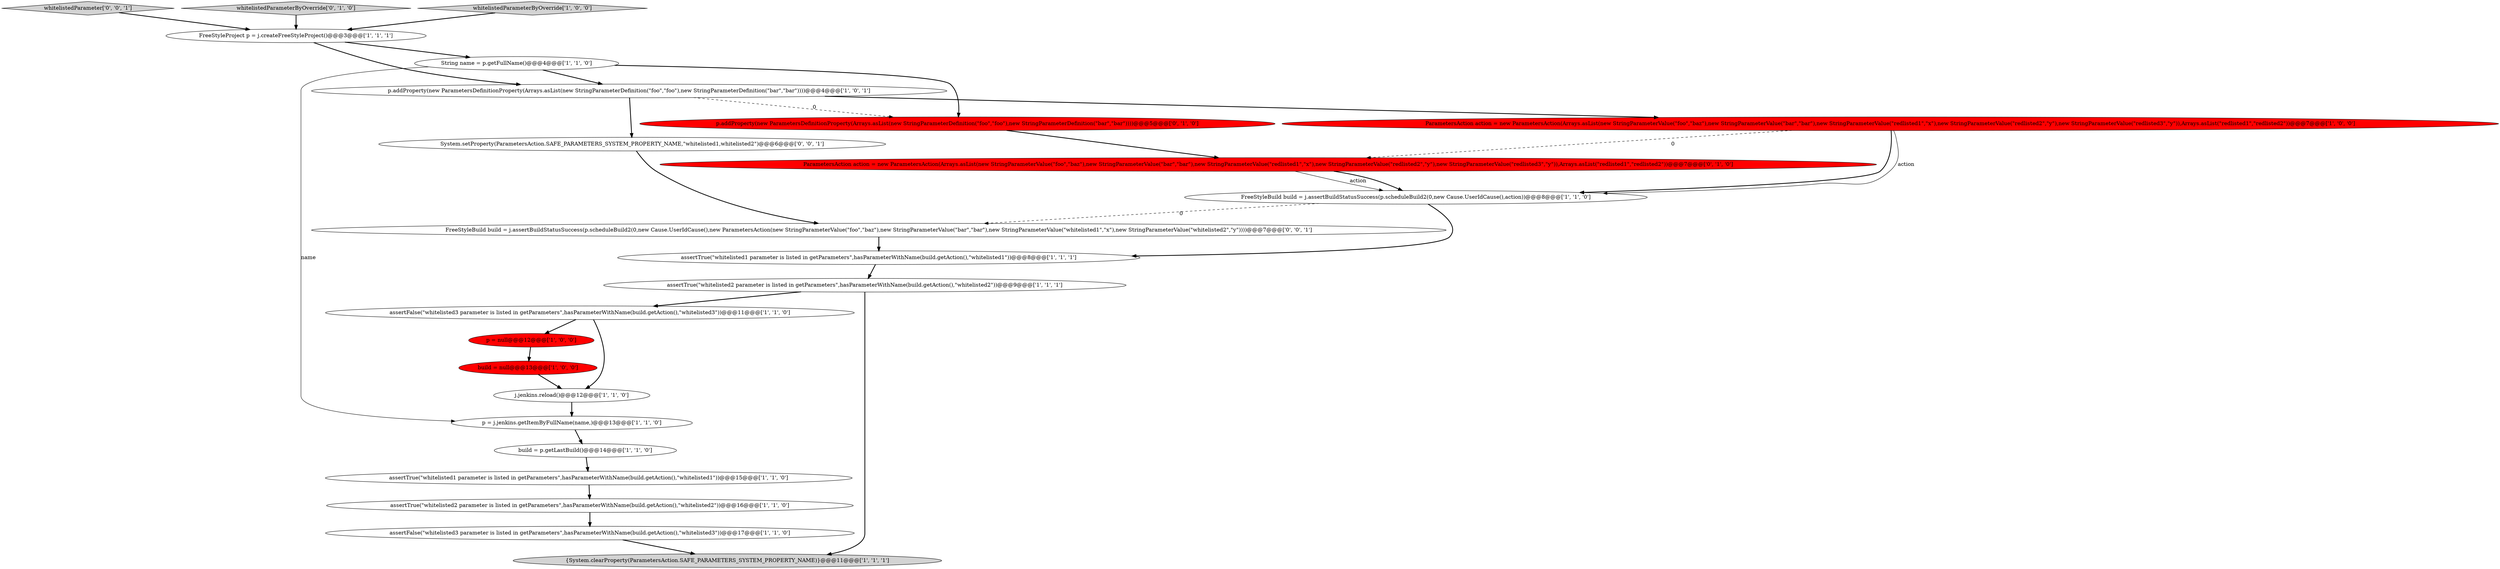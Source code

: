 digraph {
10 [style = filled, label = "FreeStyleProject p = j.createFreeStyleProject()@@@3@@@['1', '1', '1']", fillcolor = white, shape = ellipse image = "AAA0AAABBB1BBB"];
23 [style = filled, label = "System.setProperty(ParametersAction.SAFE_PARAMETERS_SYSTEM_PROPERTY_NAME,\"whitelisted1,whitelisted2\")@@@6@@@['0', '0', '1']", fillcolor = white, shape = ellipse image = "AAA0AAABBB3BBB"];
7 [style = filled, label = "assertTrue(\"whitelisted2 parameter is listed in getParameters\",hasParameterWithName(build.getAction(),\"whitelisted2\"))@@@9@@@['1', '1', '1']", fillcolor = white, shape = ellipse image = "AAA0AAABBB1BBB"];
15 [style = filled, label = "String name = p.getFullName()@@@4@@@['1', '1', '0']", fillcolor = white, shape = ellipse image = "AAA0AAABBB1BBB"];
1 [style = filled, label = "build = p.getLastBuild()@@@14@@@['1', '1', '0']", fillcolor = white, shape = ellipse image = "AAA0AAABBB1BBB"];
0 [style = filled, label = "j.jenkins.reload()@@@12@@@['1', '1', '0']", fillcolor = white, shape = ellipse image = "AAA0AAABBB1BBB"];
6 [style = filled, label = "assertFalse(\"whitelisted3 parameter is listed in getParameters\",hasParameterWithName(build.getAction(),\"whitelisted3\"))@@@11@@@['1', '1', '0']", fillcolor = white, shape = ellipse image = "AAA0AAABBB1BBB"];
18 [style = filled, label = "p.addProperty(new ParametersDefinitionProperty(Arrays.asList(new StringParameterDefinition(\"foo\",\"foo\"),new StringParameterDefinition(\"bar\",\"bar\"))))@@@5@@@['0', '1', '0']", fillcolor = red, shape = ellipse image = "AAA1AAABBB2BBB"];
13 [style = filled, label = "assertTrue(\"whitelisted1 parameter is listed in getParameters\",hasParameterWithName(build.getAction(),\"whitelisted1\"))@@@8@@@['1', '1', '1']", fillcolor = white, shape = ellipse image = "AAA0AAABBB1BBB"];
5 [style = filled, label = "assertTrue(\"whitelisted2 parameter is listed in getParameters\",hasParameterWithName(build.getAction(),\"whitelisted2\"))@@@16@@@['1', '1', '0']", fillcolor = white, shape = ellipse image = "AAA0AAABBB1BBB"];
19 [style = filled, label = "ParametersAction action = new ParametersAction(Arrays.asList(new StringParameterValue(\"foo\",\"baz\"),new StringParameterValue(\"bar\",\"bar\"),new StringParameterValue(\"redlisted1\",\"x\"),new StringParameterValue(\"redlisted2\",\"y\"),new StringParameterValue(\"redlisted3\",\"y\")),Arrays.asList(\"redlisted1\",\"redlisted2\"))@@@7@@@['0', '1', '0']", fillcolor = red, shape = ellipse image = "AAA1AAABBB2BBB"];
2 [style = filled, label = "FreeStyleBuild build = j.assertBuildStatusSuccess(p.scheduleBuild2(0,new Cause.UserIdCause(),action))@@@8@@@['1', '1', '0']", fillcolor = white, shape = ellipse image = "AAA0AAABBB1BBB"];
17 [style = filled, label = "build = null@@@13@@@['1', '0', '0']", fillcolor = red, shape = ellipse image = "AAA1AAABBB1BBB"];
14 [style = filled, label = "{System.clearProperty(ParametersAction.SAFE_PARAMETERS_SYSTEM_PROPERTY_NAME)}@@@11@@@['1', '1', '1']", fillcolor = lightgray, shape = ellipse image = "AAA0AAABBB1BBB"];
3 [style = filled, label = "p = j.jenkins.getItemByFullName(name,)@@@13@@@['1', '1', '0']", fillcolor = white, shape = ellipse image = "AAA0AAABBB1BBB"];
9 [style = filled, label = "assertFalse(\"whitelisted3 parameter is listed in getParameters\",hasParameterWithName(build.getAction(),\"whitelisted3\"))@@@17@@@['1', '1', '0']", fillcolor = white, shape = ellipse image = "AAA0AAABBB1BBB"];
12 [style = filled, label = "assertTrue(\"whitelisted1 parameter is listed in getParameters\",hasParameterWithName(build.getAction(),\"whitelisted1\"))@@@15@@@['1', '1', '0']", fillcolor = white, shape = ellipse image = "AAA0AAABBB1BBB"];
11 [style = filled, label = "p.addProperty(new ParametersDefinitionProperty(Arrays.asList(new StringParameterDefinition(\"foo\",\"foo\"),new StringParameterDefinition(\"bar\",\"bar\"))))@@@4@@@['1', '0', '1']", fillcolor = white, shape = ellipse image = "AAA0AAABBB1BBB"];
8 [style = filled, label = "p = null@@@12@@@['1', '0', '0']", fillcolor = red, shape = ellipse image = "AAA1AAABBB1BBB"];
21 [style = filled, label = "whitelistedParameter['0', '0', '1']", fillcolor = lightgray, shape = diamond image = "AAA0AAABBB3BBB"];
4 [style = filled, label = "ParametersAction action = new ParametersAction(Arrays.asList(new StringParameterValue(\"foo\",\"baz\"),new StringParameterValue(\"bar\",\"bar\"),new StringParameterValue(\"redlisted1\",\"x\"),new StringParameterValue(\"redlisted2\",\"y\"),new StringParameterValue(\"redlisted3\",\"y\")),Arrays.asList(\"redlisted1\",\"redlisted2\"))@@@7@@@['1', '0', '0']", fillcolor = red, shape = ellipse image = "AAA1AAABBB1BBB"];
20 [style = filled, label = "whitelistedParameterByOverride['0', '1', '0']", fillcolor = lightgray, shape = diamond image = "AAA0AAABBB2BBB"];
22 [style = filled, label = "FreeStyleBuild build = j.assertBuildStatusSuccess(p.scheduleBuild2(0,new Cause.UserIdCause(),new ParametersAction(new StringParameterValue(\"foo\",\"baz\"),new StringParameterValue(\"bar\",\"bar\"),new StringParameterValue(\"whitelisted1\",\"x\"),new StringParameterValue(\"whitelisted2\",\"y\"))))@@@7@@@['0', '0', '1']", fillcolor = white, shape = ellipse image = "AAA0AAABBB3BBB"];
16 [style = filled, label = "whitelistedParameterByOverride['1', '0', '0']", fillcolor = lightgray, shape = diamond image = "AAA0AAABBB1BBB"];
0->3 [style = bold, label=""];
21->10 [style = bold, label=""];
10->15 [style = bold, label=""];
12->5 [style = bold, label=""];
3->1 [style = bold, label=""];
5->9 [style = bold, label=""];
16->10 [style = bold, label=""];
11->4 [style = bold, label=""];
18->19 [style = bold, label=""];
6->0 [style = bold, label=""];
4->2 [style = bold, label=""];
19->2 [style = bold, label=""];
15->18 [style = bold, label=""];
2->13 [style = bold, label=""];
20->10 [style = bold, label=""];
7->14 [style = bold, label=""];
8->17 [style = bold, label=""];
17->0 [style = bold, label=""];
23->22 [style = bold, label=""];
15->11 [style = bold, label=""];
13->7 [style = bold, label=""];
11->18 [style = dashed, label="0"];
19->2 [style = solid, label="action"];
6->8 [style = bold, label=""];
7->6 [style = bold, label=""];
15->3 [style = solid, label="name"];
9->14 [style = bold, label=""];
1->12 [style = bold, label=""];
4->19 [style = dashed, label="0"];
4->2 [style = solid, label="action"];
11->23 [style = bold, label=""];
2->22 [style = dashed, label="0"];
22->13 [style = bold, label=""];
10->11 [style = bold, label=""];
}
